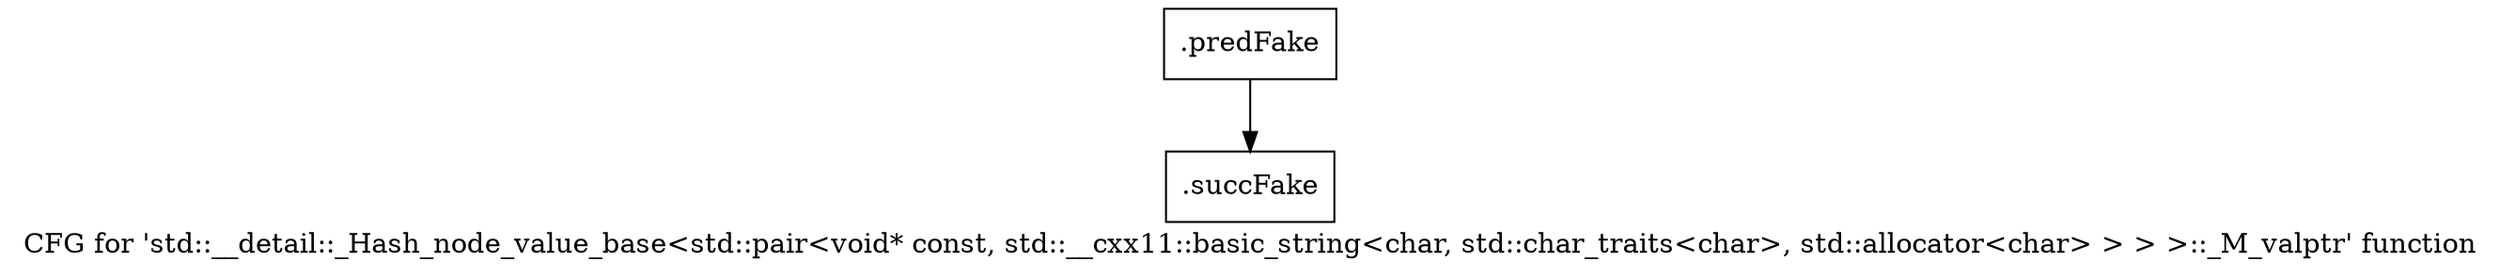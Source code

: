 digraph "CFG for 'std::__detail::_Hash_node_value_base\<std::pair\<void* const, std::__cxx11::basic_string\<char, std::char_traits\<char\>, std::allocator\<char\> \> \> \>::_M_valptr' function" {
	label="CFG for 'std::__detail::_Hash_node_value_base\<std::pair\<void* const, std::__cxx11::basic_string\<char, std::char_traits\<char\>, std::allocator\<char\> \> \> \>::_M_valptr' function";

	Node0x461ced0 [shape=record,filename="",linenumber="",label="{.predFake}"];
	Node0x461ced0 -> Node0x47c23a0[ callList="" memoryops="" filename="/media/miguel/NewVolume/Linux/Xilinx/Vitis_HLS/2020.2/tps/lnx64/gcc-6.2.0/lib/gcc/x86_64-pc-linux-gnu/6.2.0/../../../../include/c++/6.2.0/bits/hashtable_policy.h" execusionnum="7"];
	Node0x47c23a0 [shape=record,filename="/media/miguel/NewVolume/Linux/Xilinx/Vitis_HLS/2020.2/tps/lnx64/gcc-6.2.0/lib/gcc/x86_64-pc-linux-gnu/6.2.0/../../../../include/c++/6.2.0/bits/hashtable_policy.h",linenumber="250",label="{.succFake}"];
}
